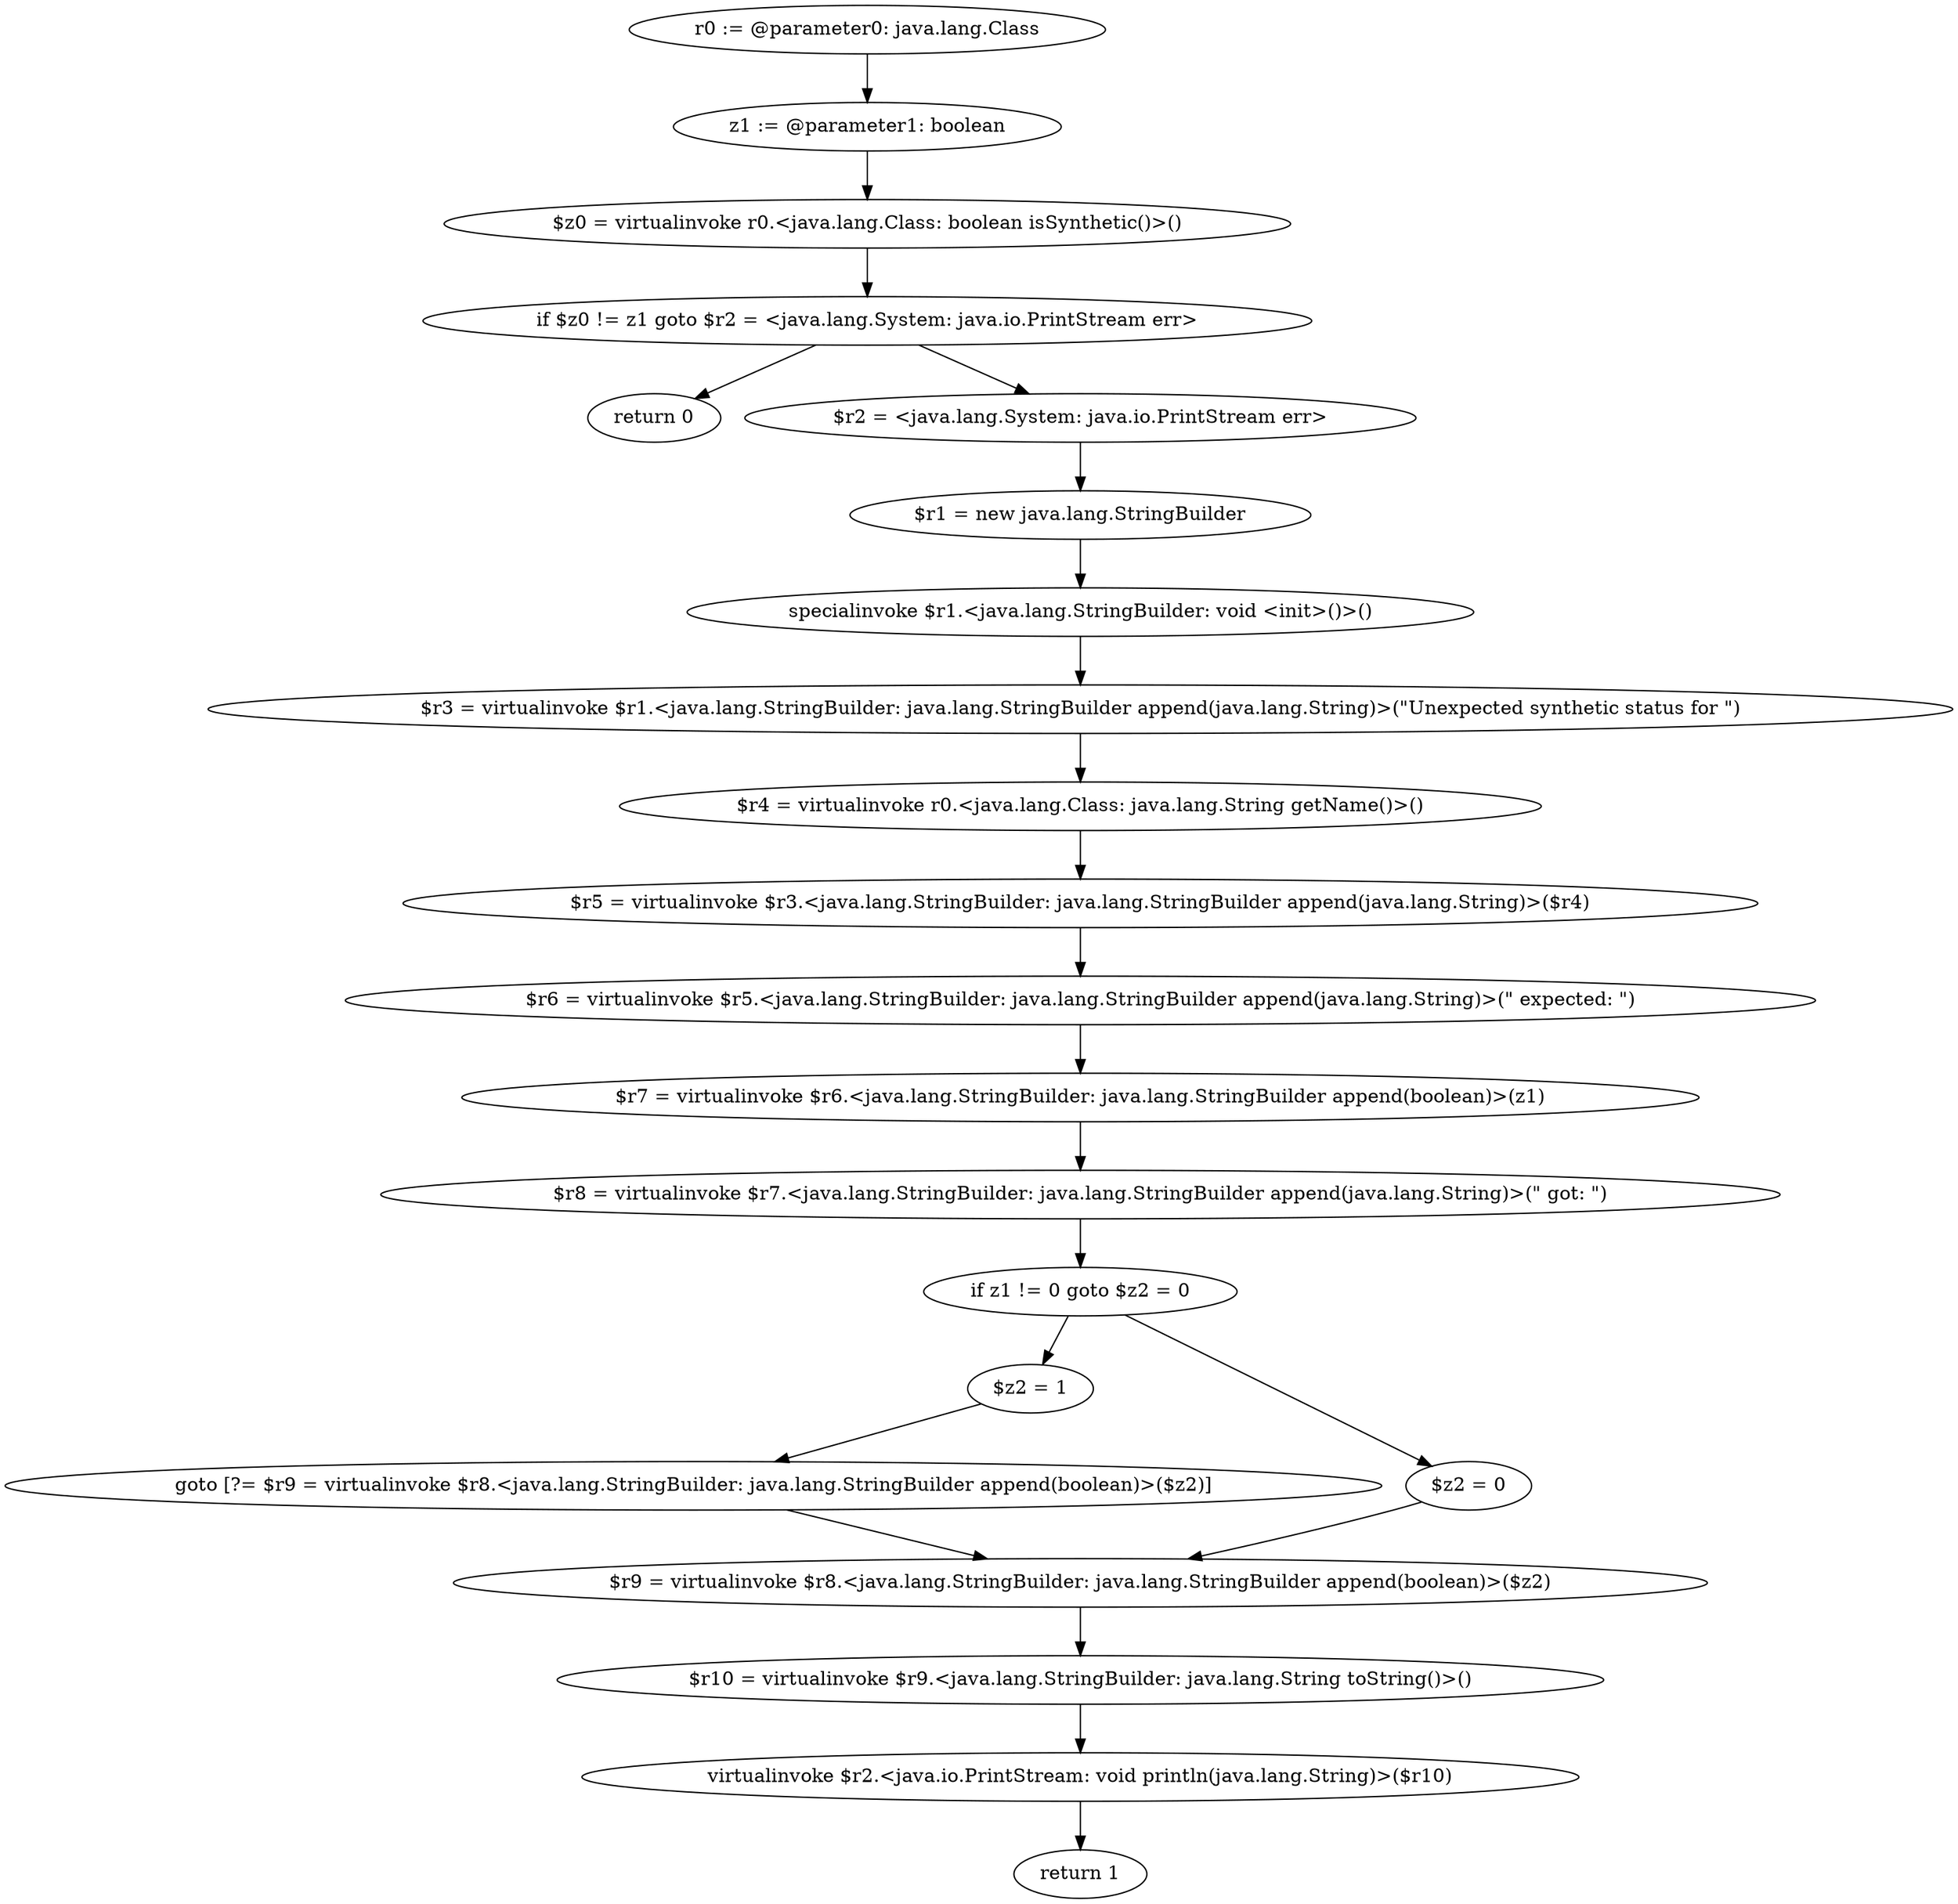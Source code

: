 digraph "unitGraph" {
    "r0 := @parameter0: java.lang.Class"
    "z1 := @parameter1: boolean"
    "$z0 = virtualinvoke r0.<java.lang.Class: boolean isSynthetic()>()"
    "if $z0 != z1 goto $r2 = <java.lang.System: java.io.PrintStream err>"
    "return 0"
    "$r2 = <java.lang.System: java.io.PrintStream err>"
    "$r1 = new java.lang.StringBuilder"
    "specialinvoke $r1.<java.lang.StringBuilder: void <init>()>()"
    "$r3 = virtualinvoke $r1.<java.lang.StringBuilder: java.lang.StringBuilder append(java.lang.String)>(\"Unexpected synthetic status for \")"
    "$r4 = virtualinvoke r0.<java.lang.Class: java.lang.String getName()>()"
    "$r5 = virtualinvoke $r3.<java.lang.StringBuilder: java.lang.StringBuilder append(java.lang.String)>($r4)"
    "$r6 = virtualinvoke $r5.<java.lang.StringBuilder: java.lang.StringBuilder append(java.lang.String)>(\" expected: \")"
    "$r7 = virtualinvoke $r6.<java.lang.StringBuilder: java.lang.StringBuilder append(boolean)>(z1)"
    "$r8 = virtualinvoke $r7.<java.lang.StringBuilder: java.lang.StringBuilder append(java.lang.String)>(\" got: \")"
    "if z1 != 0 goto $z2 = 0"
    "$z2 = 1"
    "goto [?= $r9 = virtualinvoke $r8.<java.lang.StringBuilder: java.lang.StringBuilder append(boolean)>($z2)]"
    "$z2 = 0"
    "$r9 = virtualinvoke $r8.<java.lang.StringBuilder: java.lang.StringBuilder append(boolean)>($z2)"
    "$r10 = virtualinvoke $r9.<java.lang.StringBuilder: java.lang.String toString()>()"
    "virtualinvoke $r2.<java.io.PrintStream: void println(java.lang.String)>($r10)"
    "return 1"
    "r0 := @parameter0: java.lang.Class"->"z1 := @parameter1: boolean";
    "z1 := @parameter1: boolean"->"$z0 = virtualinvoke r0.<java.lang.Class: boolean isSynthetic()>()";
    "$z0 = virtualinvoke r0.<java.lang.Class: boolean isSynthetic()>()"->"if $z0 != z1 goto $r2 = <java.lang.System: java.io.PrintStream err>";
    "if $z0 != z1 goto $r2 = <java.lang.System: java.io.PrintStream err>"->"return 0";
    "if $z0 != z1 goto $r2 = <java.lang.System: java.io.PrintStream err>"->"$r2 = <java.lang.System: java.io.PrintStream err>";
    "$r2 = <java.lang.System: java.io.PrintStream err>"->"$r1 = new java.lang.StringBuilder";
    "$r1 = new java.lang.StringBuilder"->"specialinvoke $r1.<java.lang.StringBuilder: void <init>()>()";
    "specialinvoke $r1.<java.lang.StringBuilder: void <init>()>()"->"$r3 = virtualinvoke $r1.<java.lang.StringBuilder: java.lang.StringBuilder append(java.lang.String)>(\"Unexpected synthetic status for \")";
    "$r3 = virtualinvoke $r1.<java.lang.StringBuilder: java.lang.StringBuilder append(java.lang.String)>(\"Unexpected synthetic status for \")"->"$r4 = virtualinvoke r0.<java.lang.Class: java.lang.String getName()>()";
    "$r4 = virtualinvoke r0.<java.lang.Class: java.lang.String getName()>()"->"$r5 = virtualinvoke $r3.<java.lang.StringBuilder: java.lang.StringBuilder append(java.lang.String)>($r4)";
    "$r5 = virtualinvoke $r3.<java.lang.StringBuilder: java.lang.StringBuilder append(java.lang.String)>($r4)"->"$r6 = virtualinvoke $r5.<java.lang.StringBuilder: java.lang.StringBuilder append(java.lang.String)>(\" expected: \")";
    "$r6 = virtualinvoke $r5.<java.lang.StringBuilder: java.lang.StringBuilder append(java.lang.String)>(\" expected: \")"->"$r7 = virtualinvoke $r6.<java.lang.StringBuilder: java.lang.StringBuilder append(boolean)>(z1)";
    "$r7 = virtualinvoke $r6.<java.lang.StringBuilder: java.lang.StringBuilder append(boolean)>(z1)"->"$r8 = virtualinvoke $r7.<java.lang.StringBuilder: java.lang.StringBuilder append(java.lang.String)>(\" got: \")";
    "$r8 = virtualinvoke $r7.<java.lang.StringBuilder: java.lang.StringBuilder append(java.lang.String)>(\" got: \")"->"if z1 != 0 goto $z2 = 0";
    "if z1 != 0 goto $z2 = 0"->"$z2 = 1";
    "if z1 != 0 goto $z2 = 0"->"$z2 = 0";
    "$z2 = 1"->"goto [?= $r9 = virtualinvoke $r8.<java.lang.StringBuilder: java.lang.StringBuilder append(boolean)>($z2)]";
    "goto [?= $r9 = virtualinvoke $r8.<java.lang.StringBuilder: java.lang.StringBuilder append(boolean)>($z2)]"->"$r9 = virtualinvoke $r8.<java.lang.StringBuilder: java.lang.StringBuilder append(boolean)>($z2)";
    "$z2 = 0"->"$r9 = virtualinvoke $r8.<java.lang.StringBuilder: java.lang.StringBuilder append(boolean)>($z2)";
    "$r9 = virtualinvoke $r8.<java.lang.StringBuilder: java.lang.StringBuilder append(boolean)>($z2)"->"$r10 = virtualinvoke $r9.<java.lang.StringBuilder: java.lang.String toString()>()";
    "$r10 = virtualinvoke $r9.<java.lang.StringBuilder: java.lang.String toString()>()"->"virtualinvoke $r2.<java.io.PrintStream: void println(java.lang.String)>($r10)";
    "virtualinvoke $r2.<java.io.PrintStream: void println(java.lang.String)>($r10)"->"return 1";
}
